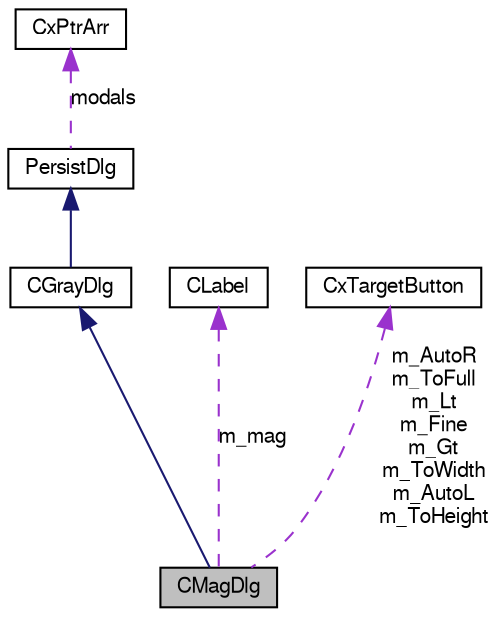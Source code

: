 digraph G
{
  edge [fontname="FreeSans",fontsize="10",labelfontname="FreeSans",labelfontsize="10"];
  node [fontname="FreeSans",fontsize="10",shape=record];
  Node1 [label="CMagDlg",height=0.2,width=0.4,color="black", fillcolor="grey75", style="filled" fontcolor="black"];
  Node2 -> Node1 [dir=back,color="midnightblue",fontsize="10",style="solid",fontname="FreeSans"];
  Node2 [label="CGrayDlg",height=0.2,width=0.4,color="black", fillcolor="white", style="filled",URL="$class_c_gray_dlg.html"];
  Node3 -> Node2 [dir=back,color="midnightblue",fontsize="10",style="solid",fontname="FreeSans"];
  Node3 [label="PersistDlg",height=0.2,width=0.4,color="black", fillcolor="white", style="filled",URL="$class_persist_dlg.html"];
  Node4 -> Node3 [dir=back,color="darkorchid3",fontsize="10",style="dashed",label="modals",fontname="FreeSans"];
  Node4 [label="CxPtrArr",height=0.2,width=0.4,color="black", fillcolor="white", style="filled",URL="$class_cx_ptr_arr.html"];
  Node5 -> Node1 [dir=back,color="darkorchid3",fontsize="10",style="dashed",label="m_mag",fontname="FreeSans"];
  Node5 [label="CLabel",height=0.2,width=0.4,color="black", fillcolor="white", style="filled",URL="$class_c_label.html"];
  Node6 -> Node1 [dir=back,color="darkorchid3",fontsize="10",style="dashed",label="m_AutoR\nm_ToFull\nm_Lt\nm_Fine\nm_Gt\nm_ToWidth\nm_AutoL\nm_ToHeight",fontname="FreeSans"];
  Node6 [label="CxTargetButton",height=0.2,width=0.4,color="black", fillcolor="white", style="filled",URL="$class_cx_target_button.html"];
}
